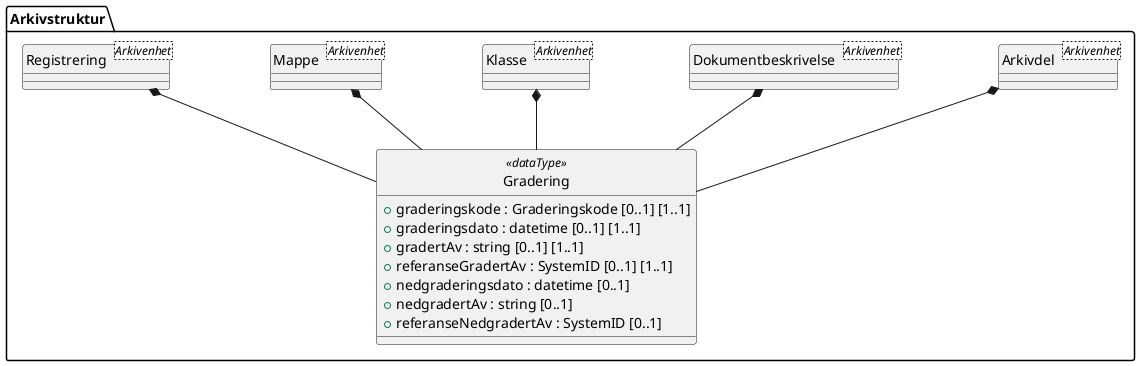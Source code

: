 @startuml
skinparam nodesep 100
hide circle
class Arkivstruktur.Gradering <<dataType>> {
  +graderingskode : Graderingskode [0..1] [1..1]
  +graderingsdato : datetime [0..1] [1..1]
  +gradertAv : string [0..1] [1..1]
  +referanseGradertAv : SystemID [0..1] [1..1]
  +nedgraderingsdato : datetime [0..1]
  +nedgradertAv : string [0..1]
  +referanseNedgradertAv : SystemID [0..1]
}
class Arkivstruktur.Arkivdel <Arkivenhet> {
}
Arkivstruktur.Arkivdel *-- Arkivstruktur.Gradering
class Arkivstruktur.Dokumentbeskrivelse <Arkivenhet> {
}
Arkivstruktur.Dokumentbeskrivelse *-- Arkivstruktur.Gradering
class Arkivstruktur.Klasse <Arkivenhet> {
}
Arkivstruktur.Klasse *-- Arkivstruktur.Gradering
class Arkivstruktur.Mappe <Arkivenhet> {
}
Arkivstruktur.Mappe *-- Arkivstruktur.Gradering
class Arkivstruktur.Registrering <Arkivenhet> {
}
Arkivstruktur.Registrering *-- Arkivstruktur.Gradering
@enduml
